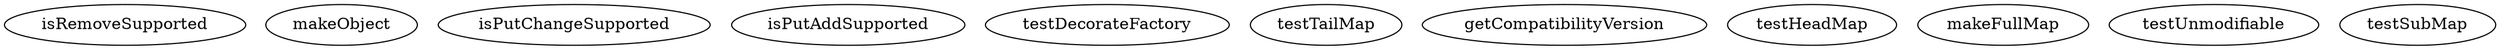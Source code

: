 digraph G {
isRemoveSupported;
makeObject;
isPutChangeSupported;
isPutAddSupported;
testDecorateFactory;
testTailMap;
getCompatibilityVersion;
testHeadMap;
makeFullMap;
testUnmodifiable;
testSubMap;
}